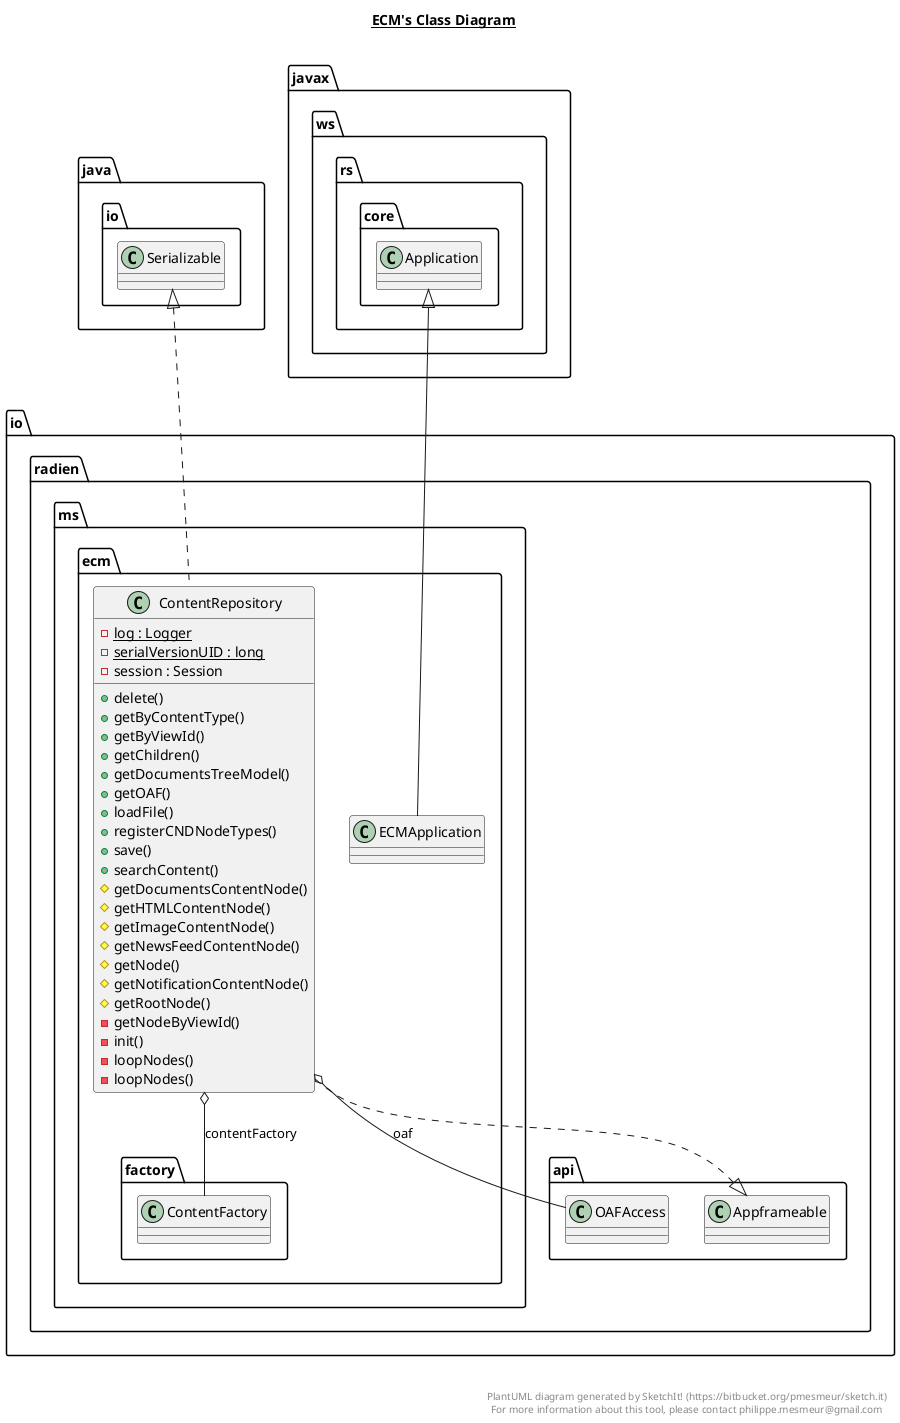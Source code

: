 @startuml

title __ECM's Class Diagram__\n

  namespace io.radien.ms.ecm {
    class io.radien.ms.ecm.ContentRepository {
        {static} - log : Logger
        {static} - serialVersionUID : long
        - session : Session
        + delete()
        + getByContentType()
        + getByViewId()
        + getChildren()
        + getDocumentsTreeModel()
        + getOAF()
        + loadFile()
        + registerCNDNodeTypes()
        + save()
        + searchContent()
        # getDocumentsContentNode()
        # getHTMLContentNode()
        # getImageContentNode()
        # getNewsFeedContentNode()
        # getNode()
        # getNotificationContentNode()
        # getRootNode()
        - getNodeByViewId()
        - init()
        - loopNodes()
        - loopNodes()
    }
  }
  

  namespace io.radien.ms.ecm {
    class io.radien.ms.ecm.ECMApplication {
    }
  }
  

  io.radien.ms.ecm.ContentRepository .up.|> io.radien.api.Appframeable
  io.radien.ms.ecm.ContentRepository .up.|> java.io.Serializable
  io.radien.ms.ecm.ContentRepository o-- io.radien.ms.ecm.factory.ContentFactory : contentFactory
  io.radien.ms.ecm.ContentRepository o-- io.radien.api.OAFAccess : oaf
  io.radien.ms.ecm.ECMApplication -up-|> javax.ws.rs.core.Application


right footer


PlantUML diagram generated by SketchIt! (https://bitbucket.org/pmesmeur/sketch.it)
For more information about this tool, please contact philippe.mesmeur@gmail.com
endfooter

@enduml
